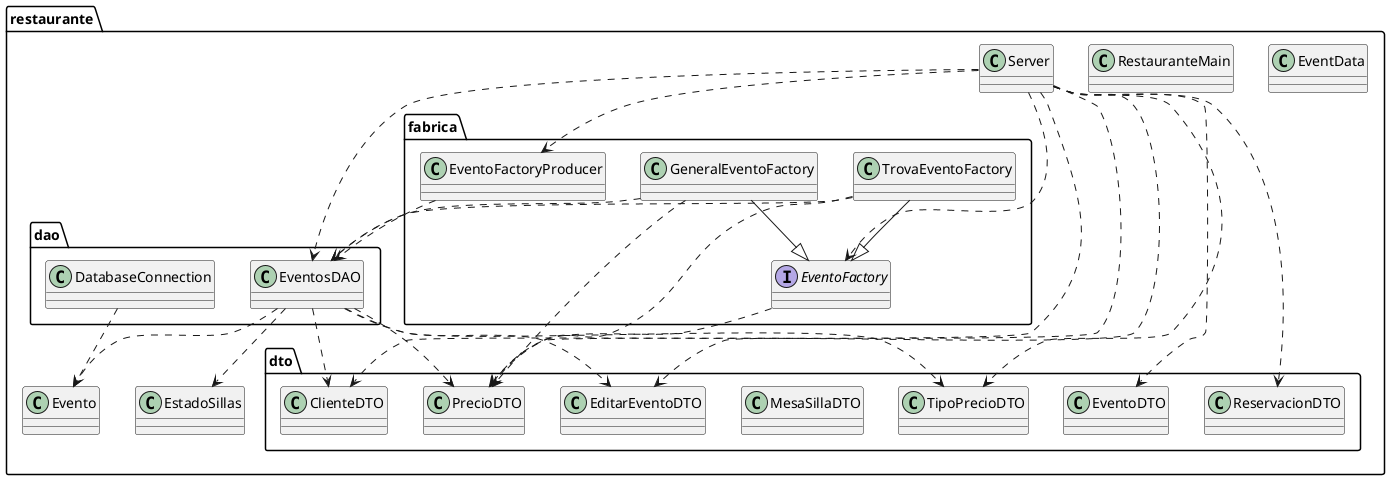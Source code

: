 @startuml

class restaurante.EstadoSillas
class restaurante.EventData
class restaurante.Evento
class restaurante.RestauranteMain
class restaurante.Server
class restaurante.dao.DatabaseConnection
class restaurante.dao.EventosDAO
class restaurante.dto.ClienteDTO
class restaurante.dto.EditarEventoDTO
class restaurante.dto.EventoDTO
class restaurante.dto.MesaSillaDTO
class restaurante.dto.PrecioDTO
class restaurante.dto.ReservacionDTO
class restaurante.dto.TipoPrecioDTO

class restaurante.fabrica.EventoFactoryProducer
class restaurante.fabrica.GeneralEventoFactory
class restaurante.fabrica.TrovaEventoFactory


interface restaurante.fabrica.EventoFactory



restaurante.Server ..> restaurante.dao.EventosDAO

restaurante.Server ..> restaurante.dto.ClienteDTO
restaurante.Server ..> restaurante.dto.EditarEventoDTO
restaurante.Server ..> restaurante.dto.EventoDTO
restaurante.Server ..> restaurante.dto.PrecioDTO
restaurante.Server ..> restaurante.dto.ReservacionDTO
restaurante.Server ..> restaurante.dto.TipoPrecioDTO

restaurante.Server ..> restaurante.fabrica.EventoFactoryProducer
restaurante.Server ..> restaurante.fabrica.EventoFactory

restaurante.dao.DatabaseConnection ..> restaurante.Evento

restaurante.dao.EventosDAO ..> restaurante.EstadoSillas
restaurante.dao.EventosDAO ..> restaurante.Evento
restaurante.dao.EventosDAO ..> restaurante.dto.ClienteDTO
restaurante.dao.EventosDAO ..> restaurante.dto.EditarEventoDTO
restaurante.dao.EventosDAO ..> restaurante.dto.PrecioDTO
restaurante.dao.EventosDAO ..> restaurante.dto.TipoPrecioDTO



restaurante.fabrica.EventoFactoryProducer ..> restaurante.dao.EventosDAO
restaurante.fabrica.GeneralEventoFactory ..> restaurante.dao.EventosDAO
restaurante.fabrica.GeneralEventoFactory ..> restaurante.dto.PrecioDTO

restaurante.fabrica.GeneralEventoFactory --|> restaurante.fabrica.EventoFactory

restaurante.fabrica.TrovaEventoFactory ..> restaurante.dao.EventosDAO
restaurante.fabrica.TrovaEventoFactory ..> restaurante.dto.PrecioDTO

restaurante.fabrica.TrovaEventoFactory --|> restaurante.fabrica.EventoFactory
restaurante.fabrica.EventoFactory ..> restaurante.dto.PrecioDTO

@enduml